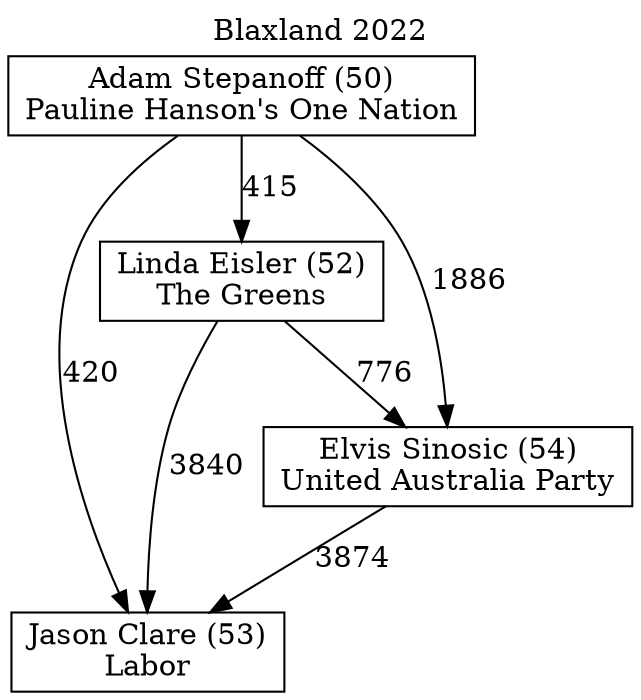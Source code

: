 // House preference flow
digraph "Jason Clare (53)_Blaxland_2022" {
	graph [label="Blaxland 2022" labelloc=t mclimit=10]
	node [shape=box]
	"Jason Clare (53)" [label="Jason Clare (53)
Labor"]
	"Linda Eisler (52)" [label="Linda Eisler (52)
The Greens"]
	"Adam Stepanoff (50)" [label="Adam Stepanoff (50)
Pauline Hanson's One Nation"]
	"Elvis Sinosic (54)" [label="Elvis Sinosic (54)
United Australia Party"]
	"Linda Eisler (52)" -> "Elvis Sinosic (54)" [label=776]
	"Adam Stepanoff (50)" -> "Linda Eisler (52)" [label=415]
	"Elvis Sinosic (54)" -> "Jason Clare (53)" [label=3874]
	"Linda Eisler (52)" -> "Jason Clare (53)" [label=3840]
	"Adam Stepanoff (50)" -> "Elvis Sinosic (54)" [label=1886]
	"Adam Stepanoff (50)" -> "Jason Clare (53)" [label=420]
}
